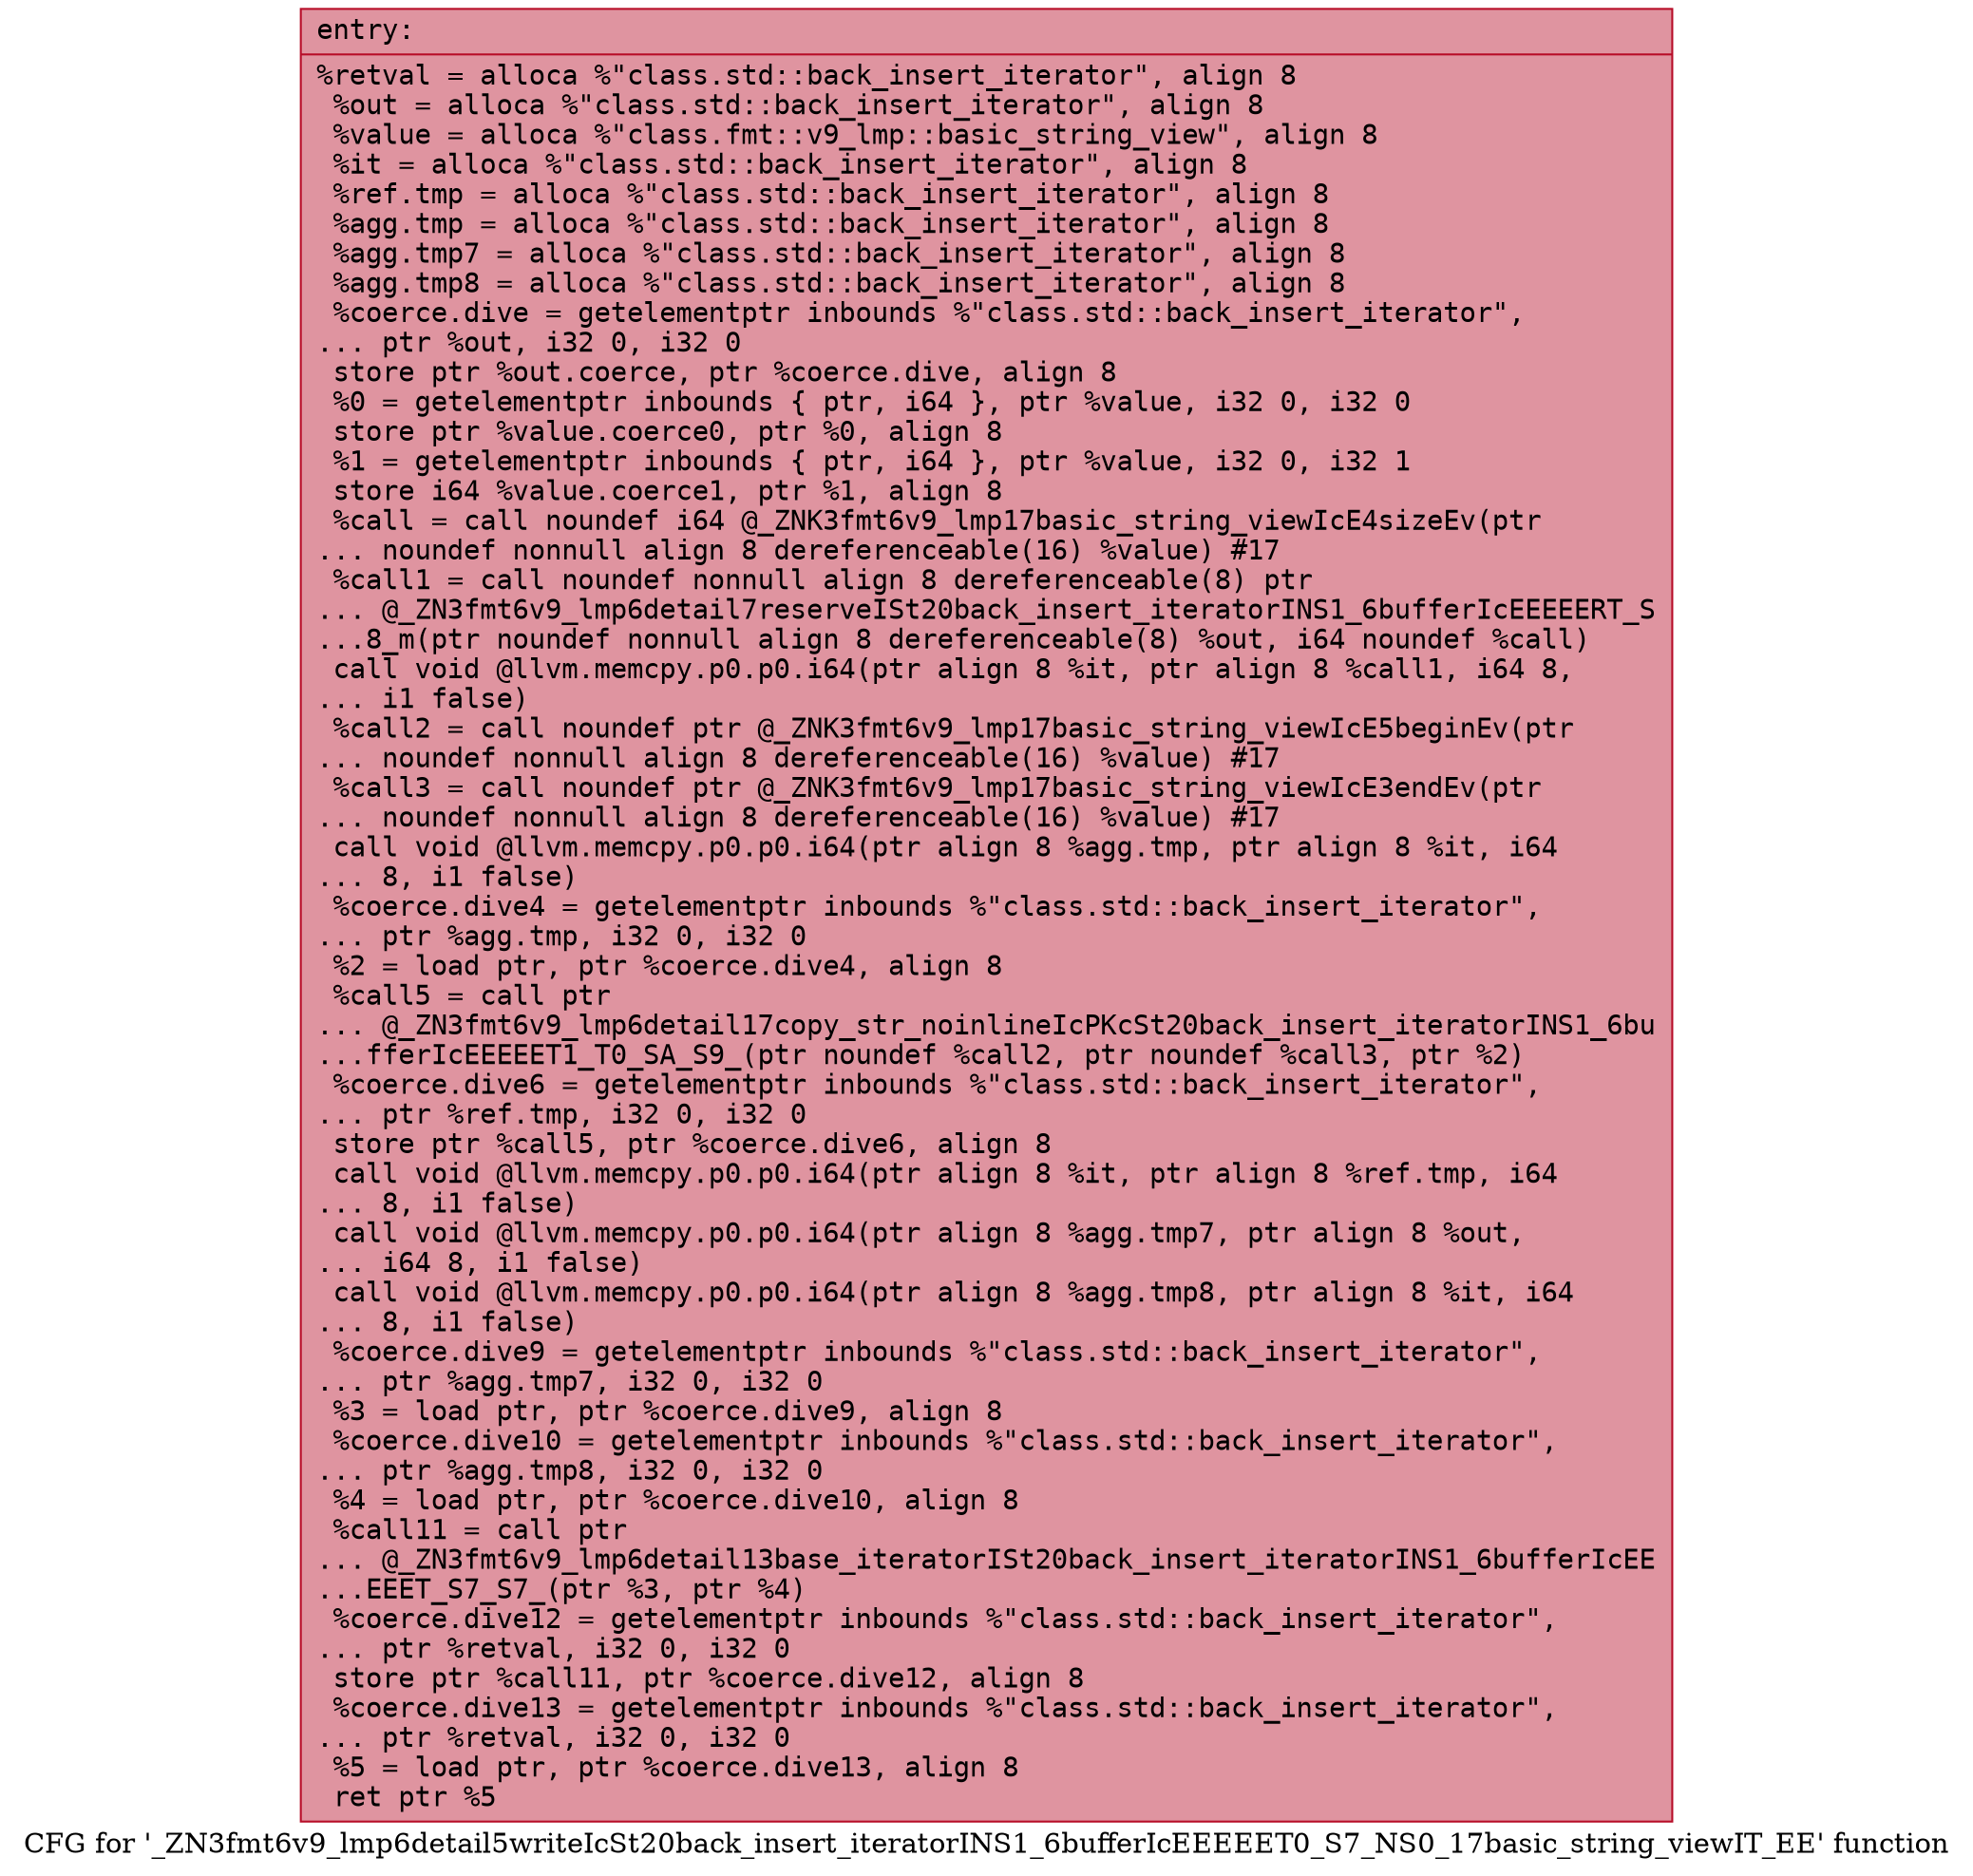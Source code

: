digraph "CFG for '_ZN3fmt6v9_lmp6detail5writeIcSt20back_insert_iteratorINS1_6bufferIcEEEEET0_S7_NS0_17basic_string_viewIT_EE' function" {
	label="CFG for '_ZN3fmt6v9_lmp6detail5writeIcSt20back_insert_iteratorINS1_6bufferIcEEEEET0_S7_NS0_17basic_string_viewIT_EE' function";

	Node0x55fec305c250 [shape=record,color="#b70d28ff", style=filled, fillcolor="#b70d2870" fontname="Courier",label="{entry:\l|  %retval = alloca %\"class.std::back_insert_iterator\", align 8\l  %out = alloca %\"class.std::back_insert_iterator\", align 8\l  %value = alloca %\"class.fmt::v9_lmp::basic_string_view\", align 8\l  %it = alloca %\"class.std::back_insert_iterator\", align 8\l  %ref.tmp = alloca %\"class.std::back_insert_iterator\", align 8\l  %agg.tmp = alloca %\"class.std::back_insert_iterator\", align 8\l  %agg.tmp7 = alloca %\"class.std::back_insert_iterator\", align 8\l  %agg.tmp8 = alloca %\"class.std::back_insert_iterator\", align 8\l  %coerce.dive = getelementptr inbounds %\"class.std::back_insert_iterator\",\l... ptr %out, i32 0, i32 0\l  store ptr %out.coerce, ptr %coerce.dive, align 8\l  %0 = getelementptr inbounds \{ ptr, i64 \}, ptr %value, i32 0, i32 0\l  store ptr %value.coerce0, ptr %0, align 8\l  %1 = getelementptr inbounds \{ ptr, i64 \}, ptr %value, i32 0, i32 1\l  store i64 %value.coerce1, ptr %1, align 8\l  %call = call noundef i64 @_ZNK3fmt6v9_lmp17basic_string_viewIcE4sizeEv(ptr\l... noundef nonnull align 8 dereferenceable(16) %value) #17\l  %call1 = call noundef nonnull align 8 dereferenceable(8) ptr\l... @_ZN3fmt6v9_lmp6detail7reserveISt20back_insert_iteratorINS1_6bufferIcEEEEERT_S\l...8_m(ptr noundef nonnull align 8 dereferenceable(8) %out, i64 noundef %call)\l  call void @llvm.memcpy.p0.p0.i64(ptr align 8 %it, ptr align 8 %call1, i64 8,\l... i1 false)\l  %call2 = call noundef ptr @_ZNK3fmt6v9_lmp17basic_string_viewIcE5beginEv(ptr\l... noundef nonnull align 8 dereferenceable(16) %value) #17\l  %call3 = call noundef ptr @_ZNK3fmt6v9_lmp17basic_string_viewIcE3endEv(ptr\l... noundef nonnull align 8 dereferenceable(16) %value) #17\l  call void @llvm.memcpy.p0.p0.i64(ptr align 8 %agg.tmp, ptr align 8 %it, i64\l... 8, i1 false)\l  %coerce.dive4 = getelementptr inbounds %\"class.std::back_insert_iterator\",\l... ptr %agg.tmp, i32 0, i32 0\l  %2 = load ptr, ptr %coerce.dive4, align 8\l  %call5 = call ptr\l... @_ZN3fmt6v9_lmp6detail17copy_str_noinlineIcPKcSt20back_insert_iteratorINS1_6bu\l...fferIcEEEEET1_T0_SA_S9_(ptr noundef %call2, ptr noundef %call3, ptr %2)\l  %coerce.dive6 = getelementptr inbounds %\"class.std::back_insert_iterator\",\l... ptr %ref.tmp, i32 0, i32 0\l  store ptr %call5, ptr %coerce.dive6, align 8\l  call void @llvm.memcpy.p0.p0.i64(ptr align 8 %it, ptr align 8 %ref.tmp, i64\l... 8, i1 false)\l  call void @llvm.memcpy.p0.p0.i64(ptr align 8 %agg.tmp7, ptr align 8 %out,\l... i64 8, i1 false)\l  call void @llvm.memcpy.p0.p0.i64(ptr align 8 %agg.tmp8, ptr align 8 %it, i64\l... 8, i1 false)\l  %coerce.dive9 = getelementptr inbounds %\"class.std::back_insert_iterator\",\l... ptr %agg.tmp7, i32 0, i32 0\l  %3 = load ptr, ptr %coerce.dive9, align 8\l  %coerce.dive10 = getelementptr inbounds %\"class.std::back_insert_iterator\",\l... ptr %agg.tmp8, i32 0, i32 0\l  %4 = load ptr, ptr %coerce.dive10, align 8\l  %call11 = call ptr\l... @_ZN3fmt6v9_lmp6detail13base_iteratorISt20back_insert_iteratorINS1_6bufferIcEE\l...EEET_S7_S7_(ptr %3, ptr %4)\l  %coerce.dive12 = getelementptr inbounds %\"class.std::back_insert_iterator\",\l... ptr %retval, i32 0, i32 0\l  store ptr %call11, ptr %coerce.dive12, align 8\l  %coerce.dive13 = getelementptr inbounds %\"class.std::back_insert_iterator\",\l... ptr %retval, i32 0, i32 0\l  %5 = load ptr, ptr %coerce.dive13, align 8\l  ret ptr %5\l}"];
}
